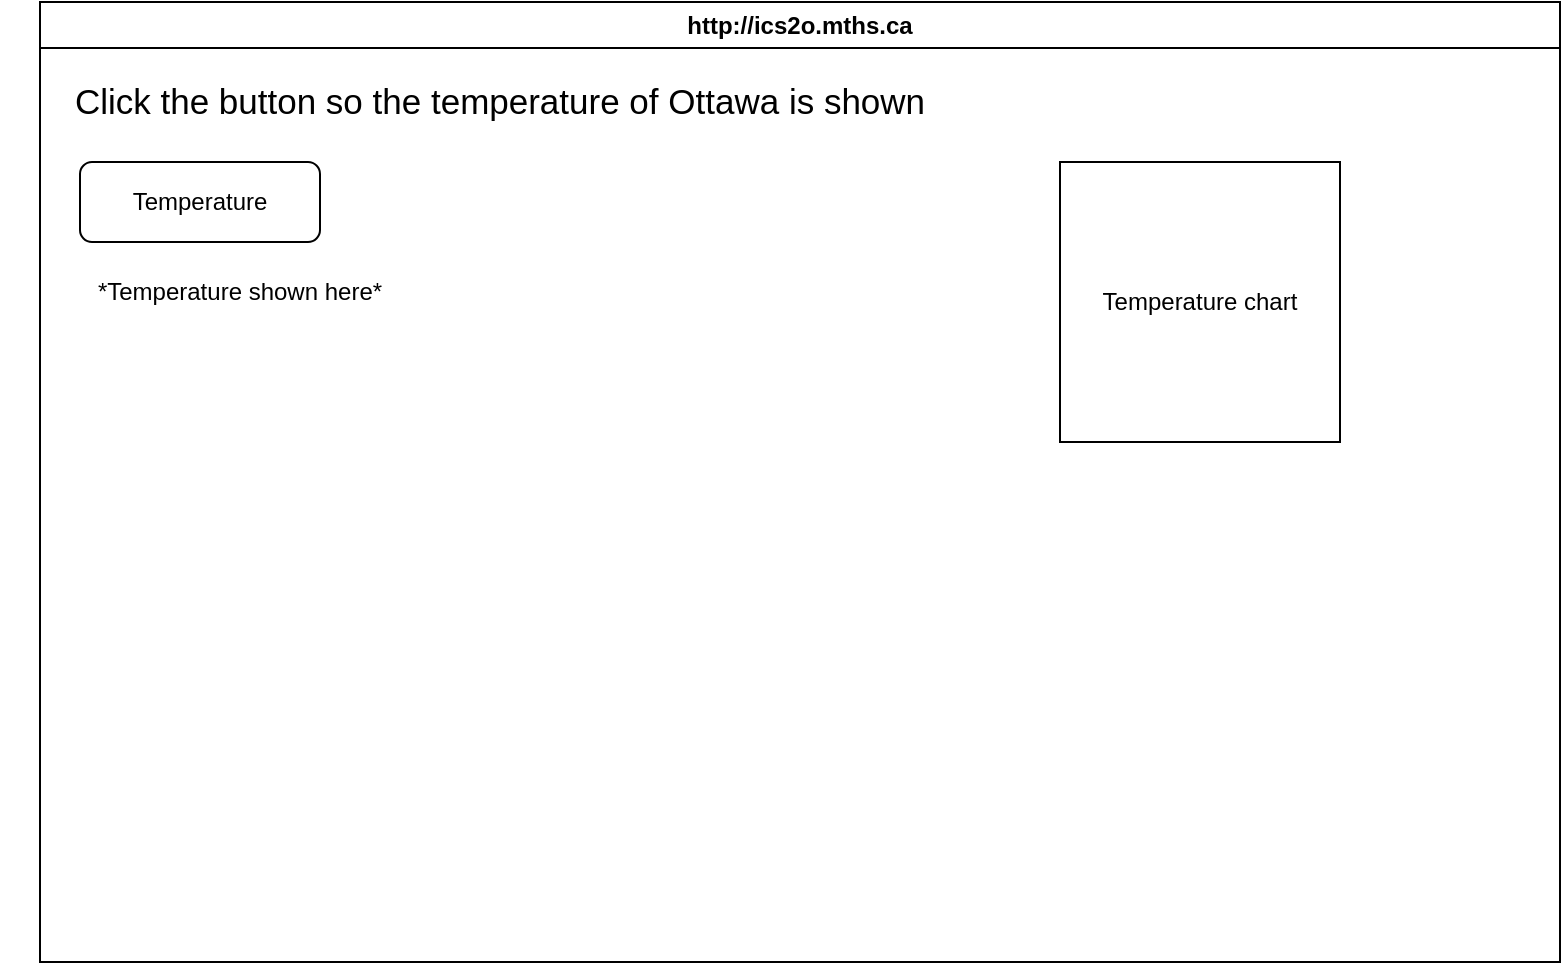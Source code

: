 <mxfile>
    <diagram id="HIP3nbAZw_EuaXWnEj3U" name="Page-1">
        <mxGraphModel dx="1086" dy="658" grid="1" gridSize="10" guides="1" tooltips="1" connect="1" arrows="1" fold="1" page="1" pageScale="1" pageWidth="850" pageHeight="1100" math="0" shadow="0">
            <root>
                <mxCell id="0"/>
                <mxCell id="1" parent="0"/>
                <mxCell id="7" value="http://ics2o.mths.ca" style="swimlane;whiteSpace=wrap;html=1;" parent="1" vertex="1">
                    <mxGeometry x="30" y="40" width="760" height="480" as="geometry"/>
                </mxCell>
                <mxCell id="8" value="&lt;span style=&quot;font-family: Helvetica, Arial, sans-serif; font-size: 17.5px; text-align: start;&quot;&gt;&lt;font color=&quot;#000000&quot;&gt;Click the button so the temperature of Ottawa is shown&lt;/font&gt;&lt;/span&gt;" style="text;html=1;strokeColor=none;fillColor=none;align=center;verticalAlign=middle;whiteSpace=wrap;rounded=0;" vertex="1" parent="7">
                    <mxGeometry x="-20" y="30" width="500" height="40" as="geometry"/>
                </mxCell>
                <mxCell id="9" value="Temperature" style="rounded=1;whiteSpace=wrap;html=1;labelBackgroundColor=none;fontColor=#000000;" vertex="1" parent="7">
                    <mxGeometry x="20" y="80" width="120" height="40" as="geometry"/>
                </mxCell>
                <mxCell id="10" value="*Temperature shown here*" style="text;html=1;strokeColor=none;fillColor=none;align=center;verticalAlign=middle;whiteSpace=wrap;rounded=0;labelBackgroundColor=none;fontColor=#000000;" vertex="1" parent="7">
                    <mxGeometry x="10" y="130" width="180" height="30" as="geometry"/>
                </mxCell>
                <mxCell id="11" value="Temperature chart" style="whiteSpace=wrap;html=1;aspect=fixed;labelBackgroundColor=none;fontColor=#000000;" vertex="1" parent="7">
                    <mxGeometry x="510" y="80" width="140" height="140" as="geometry"/>
                </mxCell>
            </root>
        </mxGraphModel>
    </diagram>
</mxfile>